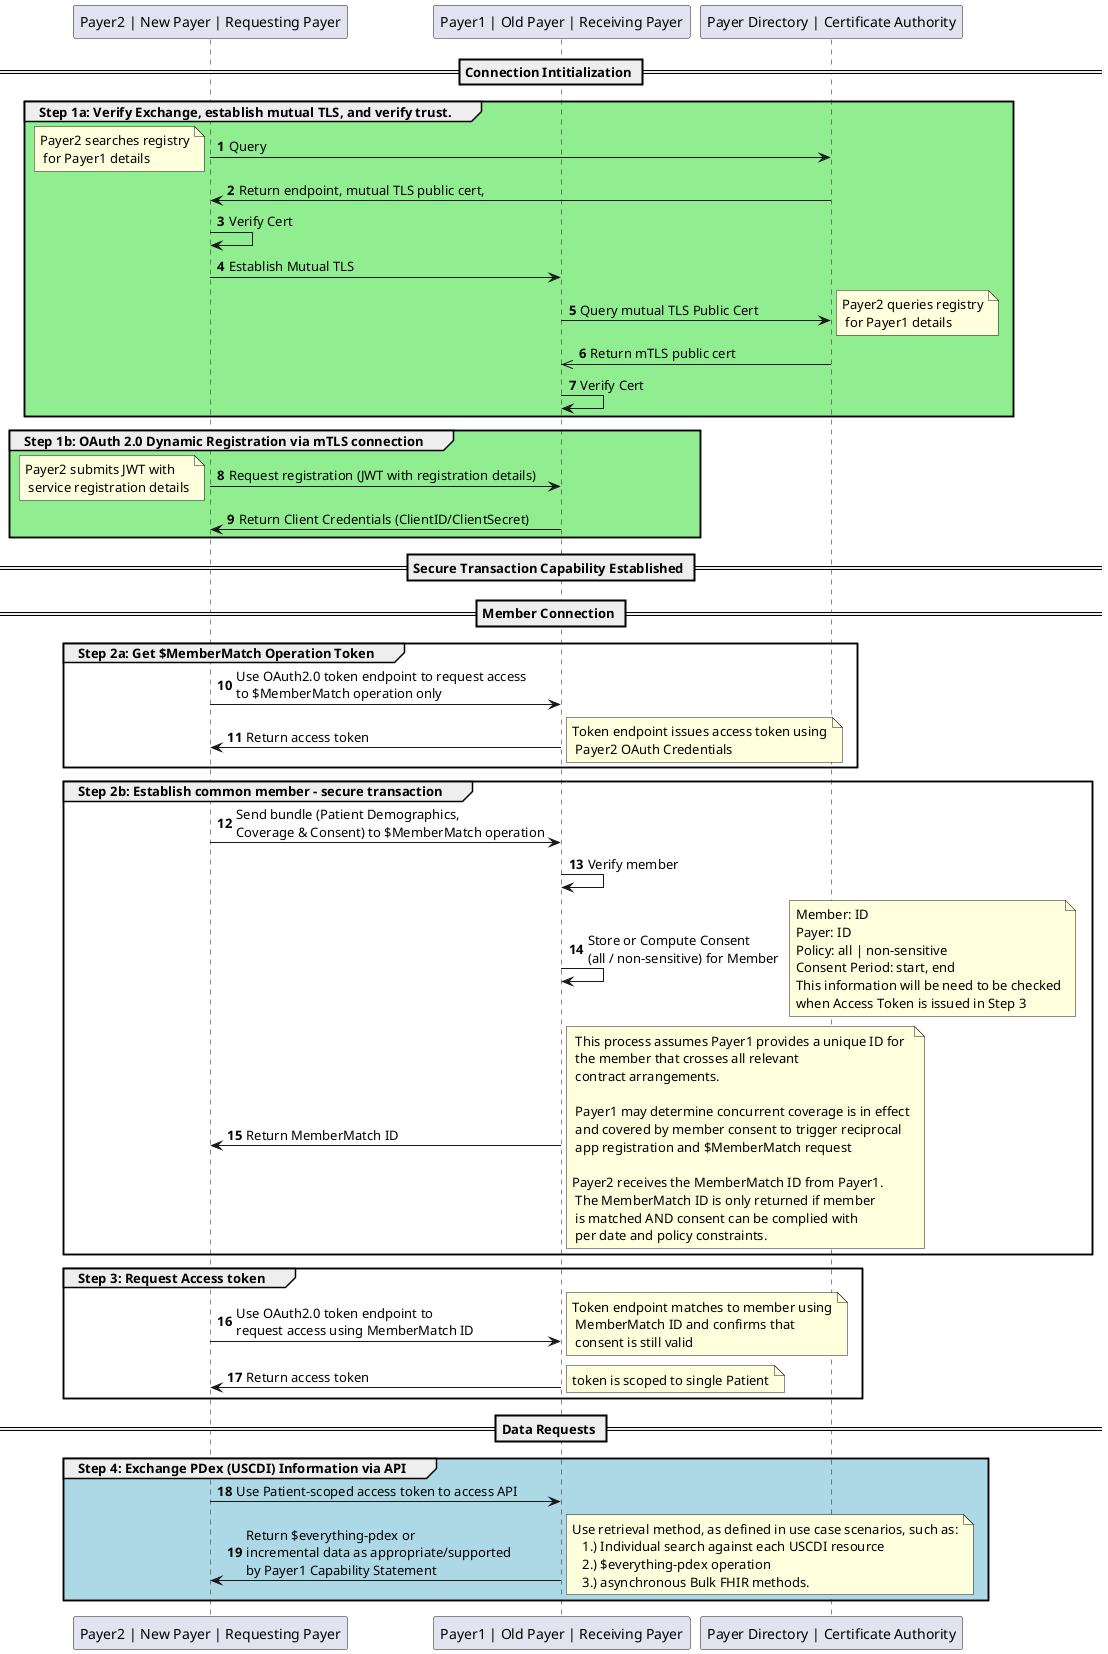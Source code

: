 @startuml
skinparam svgDimensionStyle false
autonumber
participant "Payer2 | New Payer | Requesting Payer" as Payer2
participant "Payer1 | Old Payer | Receiving Payer" as Payer1
participant "Payer Directory | Certificate Authority" as PayerDirectory
== Connection Intitialization ==
group #LightGreen Step 1a: Verify Exchange, establish mutual TLS, and verify trust.
	Payer2 -> PayerDirectory : Query
  note left
  	Payer2 searches registry
    for Payer1 details
  endnote
	PayerDirectory -> Payer2 : Return endpoint, mutual TLS public cert,
	Payer2 -> Payer2 : Verify Cert
	Payer2 -> Payer1 : Establish Mutual TLS
	Payer1 -> PayerDirectory : Query mutual TLS Public Cert
  note right
  	Payer2 queries registry
    for Payer1 details
  endnote
	PayerDirectory ->> Payer1 : Return mTLS public cert
	Payer1 -> Payer1 : Verify Cert
end
group #lightGreen Step 1b: OAuth 2.0 Dynamic Registration via mTLS connection
	Payer2 -> Payer1 : Request registration (JWT with registration details)
	note left
  	Payer2 submits JWT with
    service registration details
  endnote
  Payer1 -> Payer2 : Return Client Credentials (ClientID/ClientSecret)

end
== Secure Transaction Capability Established ==

== Member Connection ==
group Step 2a: Get $MemberMatch Operation Token
	Payer2 -> Payer1 : Use OAuth2.0 token endpoint to request access \nto $MemberMatch operation only
  Payer1 -> Payer2 : Return access token
  note right
  	Token endpoint issues access token using
    Payer2 OAuth Credentials
  endnote
end
group Step 2b: Establish common member - secure transaction
	Payer2 -> Payer1 : Send bundle (Patient Demographics, \nCoverage & Consent) to $MemberMatch operation
	Payer1 -> Payer1 : Verify member
  Payer1 -> Payer1 : Store or Compute Consent \n(all / non-sensitive) for Member
  note right
  Member: ID
  Payer: ID
  Policy: all | non-sensitive
  Consent Period: start, end
  This information will be need to be checked
  when Access Token is issued in Step 3
  endnote

	Payer1 -> Payer2 : Return MemberMatch ID
  note right
    This process assumes Payer1 provides a unique ID for
    the member that crosses all relevant
    contract arrangements.

    Payer1 may determine concurrent coverage is in effect
    and covered by member consent to trigger reciprocal
    app registration and $MemberMatch request

  	Payer2 receives the MemberMatch ID from Payer1.
    The MemberMatch ID is only returned if member
    is matched AND consent can be complied with
    per date and policy constraints.
  endnote
end

group Step 3: Request Access token
	Payer2 -> Payer1 : Use OAuth2.0 token endpoint to \nrequest access using MemberMatch ID
  note right
  	Token endpoint matches to member using
    MemberMatch ID and confirms that
    consent is still valid
  endnote
  Payer1 -> Payer2 : Return access token
  note right
  	token is scoped to single Patient
  endnote
end
== Data Requests ==
group #LightBlue Step 4: Exchange PDex (USCDI) Information via API
  Payer2 -> Payer1 : Use Patient-scoped access token to access API
	Payer1 -> Payer2 : Return $everything-pdex or \nincremental data as appropriate/supported \nby Payer1 Capability Statement
  note right
  	Use retrieval method, as defined in use case scenarios, such as:
      1.) Individual search against each USCDI resource
      2.) $everything-pdex operation
      3.) asynchronous Bulk FHIR methods.
  endnote
end
@enduml
